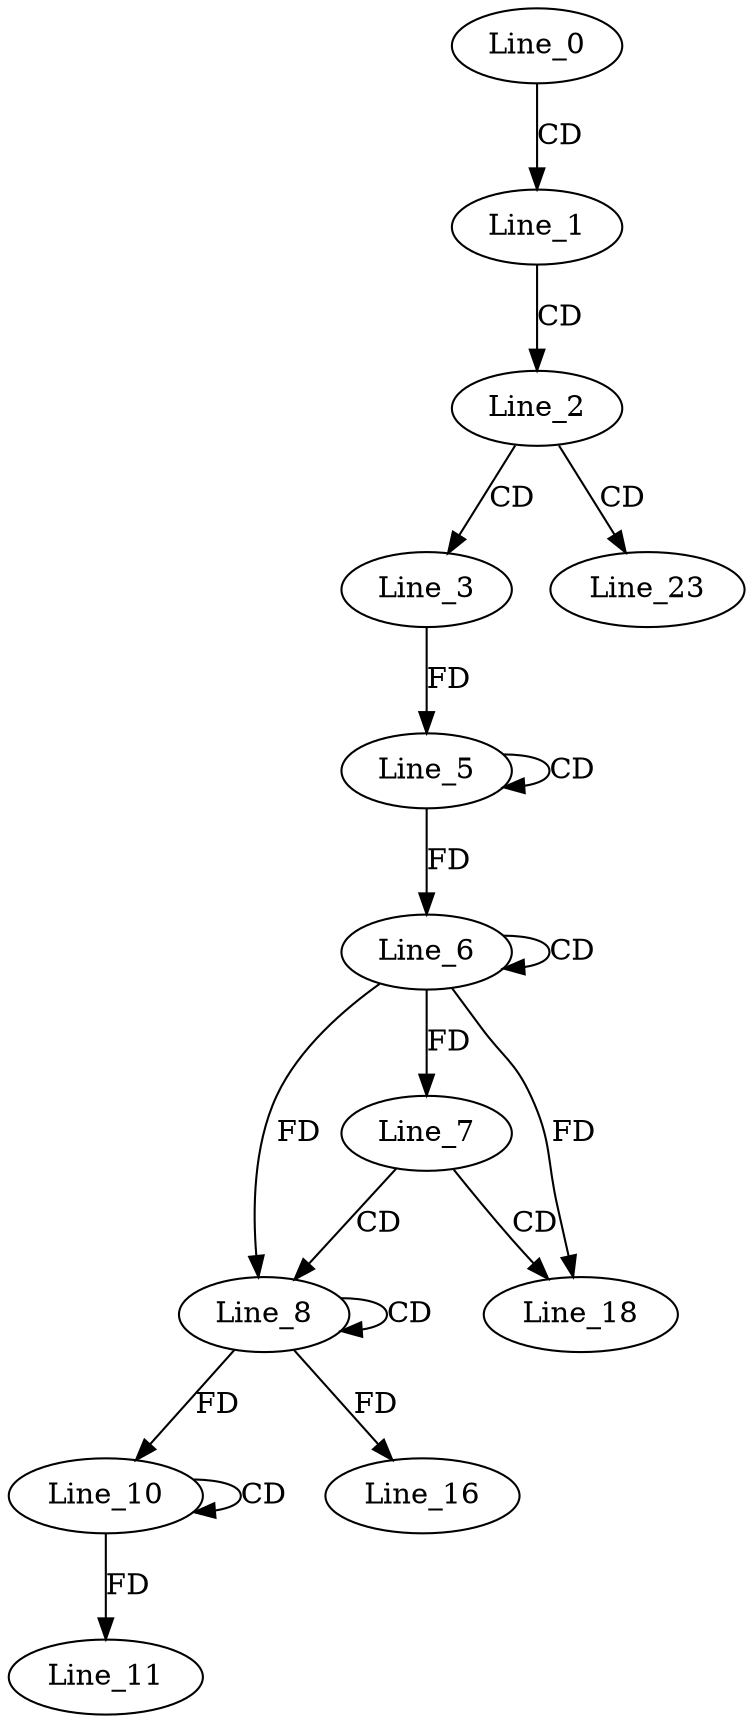 digraph G {
  Line_0;
  Line_1;
  Line_2;
  Line_3;
  Line_5;
  Line_5;
  Line_6;
  Line_6;
  Line_7;
  Line_8;
  Line_8;
  Line_10;
  Line_10;
  Line_11;
  Line_16;
  Line_18;
  Line_23;
  Line_0 -> Line_1 [ label="CD" ];
  Line_1 -> Line_2 [ label="CD" ];
  Line_2 -> Line_3 [ label="CD" ];
  Line_5 -> Line_5 [ label="CD" ];
  Line_3 -> Line_5 [ label="FD" ];
  Line_6 -> Line_6 [ label="CD" ];
  Line_5 -> Line_6 [ label="FD" ];
  Line_6 -> Line_7 [ label="FD" ];
  Line_7 -> Line_8 [ label="CD" ];
  Line_8 -> Line_8 [ label="CD" ];
  Line_6 -> Line_8 [ label="FD" ];
  Line_10 -> Line_10 [ label="CD" ];
  Line_8 -> Line_10 [ label="FD" ];
  Line_10 -> Line_11 [ label="FD" ];
  Line_8 -> Line_16 [ label="FD" ];
  Line_7 -> Line_18 [ label="CD" ];
  Line_6 -> Line_18 [ label="FD" ];
  Line_2 -> Line_23 [ label="CD" ];
}
